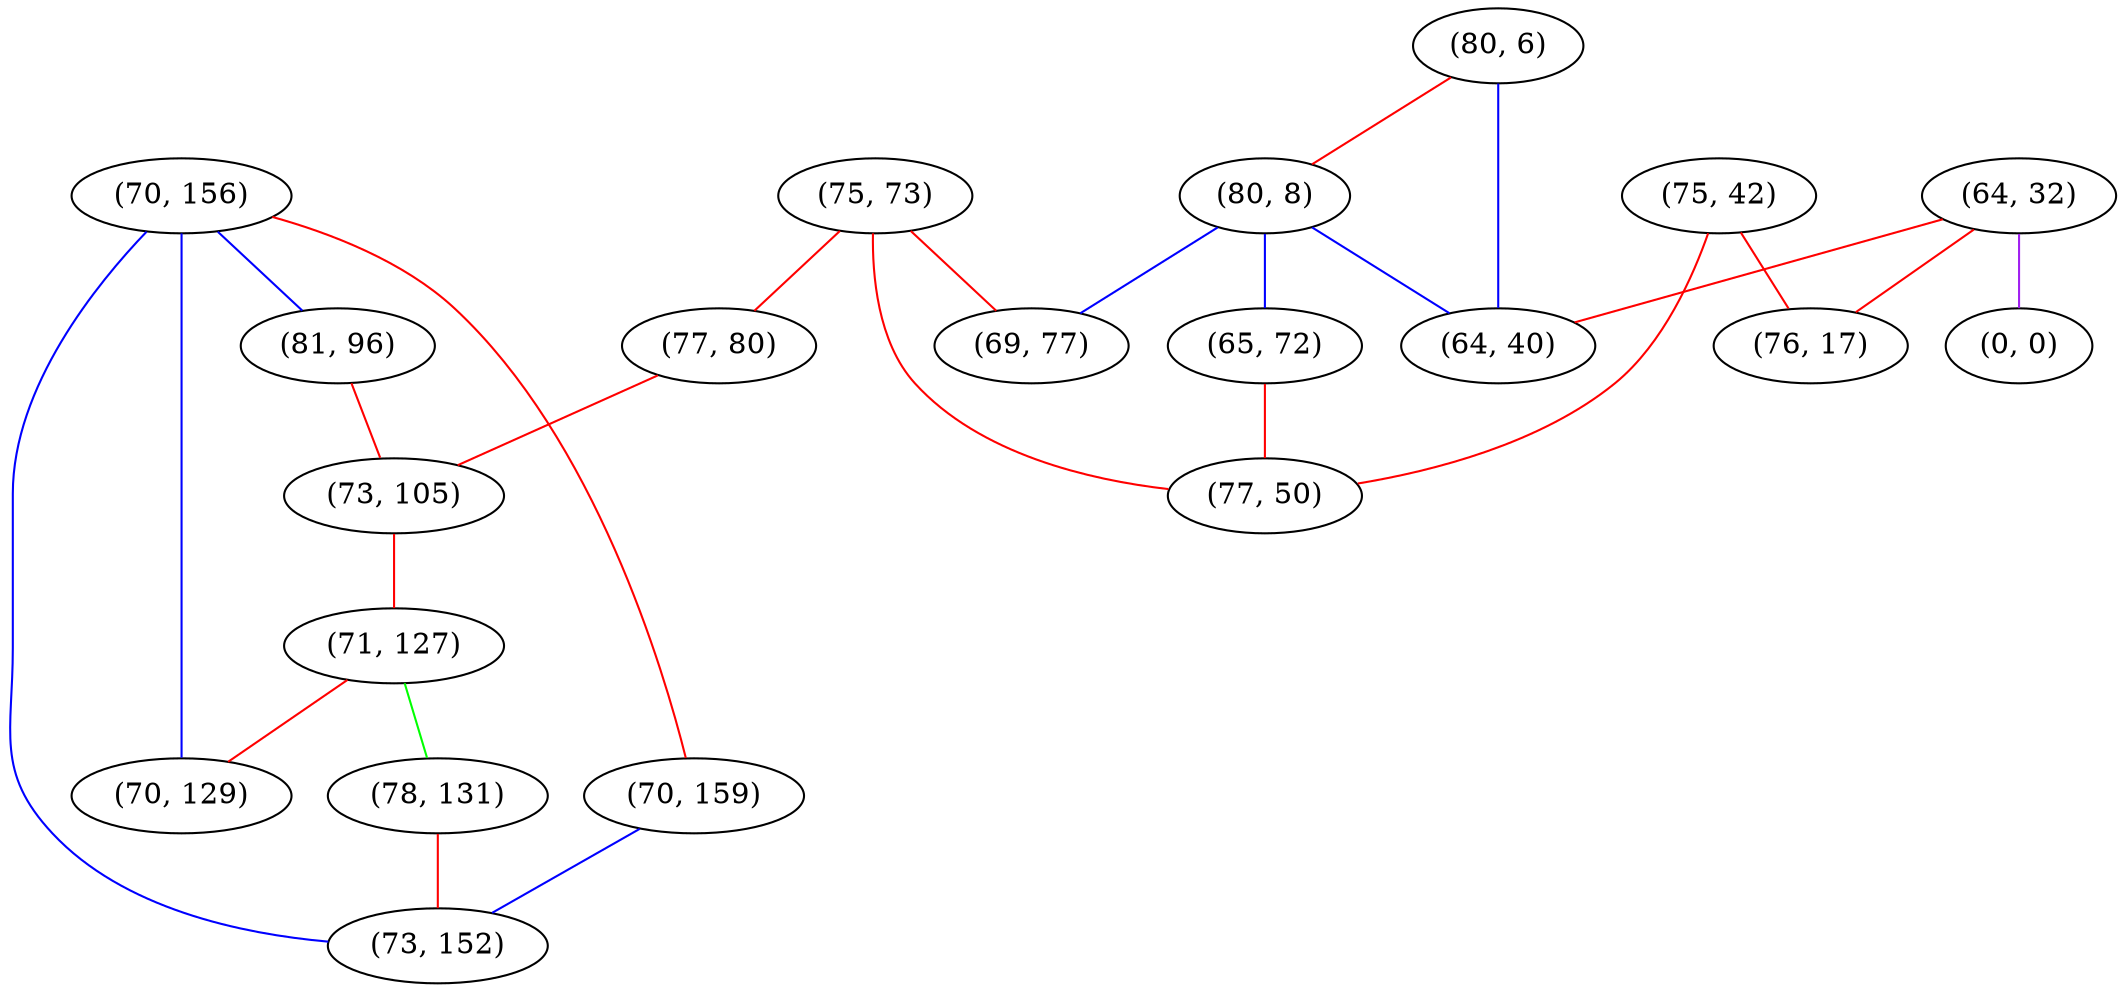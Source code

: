 graph "" {
"(80, 6)";
"(75, 42)";
"(64, 32)";
"(80, 8)";
"(70, 156)";
"(81, 96)";
"(75, 73)";
"(70, 159)";
"(69, 77)";
"(77, 80)";
"(73, 105)";
"(65, 72)";
"(0, 0)";
"(77, 50)";
"(71, 127)";
"(78, 131)";
"(76, 17)";
"(73, 152)";
"(64, 40)";
"(70, 129)";
"(80, 6)" -- "(64, 40)"  [color=blue, key=0, weight=3];
"(80, 6)" -- "(80, 8)"  [color=red, key=0, weight=1];
"(75, 42)" -- "(77, 50)"  [color=red, key=0, weight=1];
"(75, 42)" -- "(76, 17)"  [color=red, key=0, weight=1];
"(64, 32)" -- "(64, 40)"  [color=red, key=0, weight=1];
"(64, 32)" -- "(76, 17)"  [color=red, key=0, weight=1];
"(64, 32)" -- "(0, 0)"  [color=purple, key=0, weight=4];
"(80, 8)" -- "(65, 72)"  [color=blue, key=0, weight=3];
"(80, 8)" -- "(64, 40)"  [color=blue, key=0, weight=3];
"(80, 8)" -- "(69, 77)"  [color=blue, key=0, weight=3];
"(70, 156)" -- "(81, 96)"  [color=blue, key=0, weight=3];
"(70, 156)" -- "(70, 129)"  [color=blue, key=0, weight=3];
"(70, 156)" -- "(70, 159)"  [color=red, key=0, weight=1];
"(70, 156)" -- "(73, 152)"  [color=blue, key=0, weight=3];
"(81, 96)" -- "(73, 105)"  [color=red, key=0, weight=1];
"(75, 73)" -- "(77, 50)"  [color=red, key=0, weight=1];
"(75, 73)" -- "(69, 77)"  [color=red, key=0, weight=1];
"(75, 73)" -- "(77, 80)"  [color=red, key=0, weight=1];
"(70, 159)" -- "(73, 152)"  [color=blue, key=0, weight=3];
"(77, 80)" -- "(73, 105)"  [color=red, key=0, weight=1];
"(73, 105)" -- "(71, 127)"  [color=red, key=0, weight=1];
"(65, 72)" -- "(77, 50)"  [color=red, key=0, weight=1];
"(71, 127)" -- "(78, 131)"  [color=green, key=0, weight=2];
"(71, 127)" -- "(70, 129)"  [color=red, key=0, weight=1];
"(78, 131)" -- "(73, 152)"  [color=red, key=0, weight=1];
}
